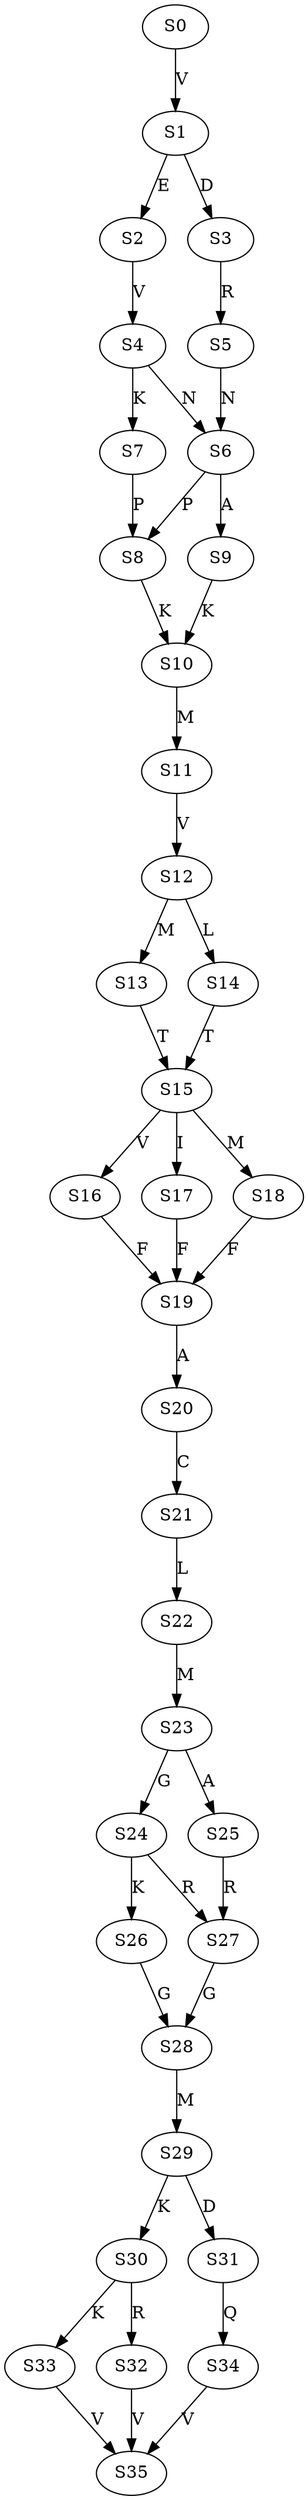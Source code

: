 strict digraph  {
	S0 -> S1 [ label = V ];
	S1 -> S2 [ label = E ];
	S1 -> S3 [ label = D ];
	S2 -> S4 [ label = V ];
	S3 -> S5 [ label = R ];
	S4 -> S6 [ label = N ];
	S4 -> S7 [ label = K ];
	S5 -> S6 [ label = N ];
	S6 -> S8 [ label = P ];
	S6 -> S9 [ label = A ];
	S7 -> S8 [ label = P ];
	S8 -> S10 [ label = K ];
	S9 -> S10 [ label = K ];
	S10 -> S11 [ label = M ];
	S11 -> S12 [ label = V ];
	S12 -> S13 [ label = M ];
	S12 -> S14 [ label = L ];
	S13 -> S15 [ label = T ];
	S14 -> S15 [ label = T ];
	S15 -> S16 [ label = V ];
	S15 -> S17 [ label = I ];
	S15 -> S18 [ label = M ];
	S16 -> S19 [ label = F ];
	S17 -> S19 [ label = F ];
	S18 -> S19 [ label = F ];
	S19 -> S20 [ label = A ];
	S20 -> S21 [ label = C ];
	S21 -> S22 [ label = L ];
	S22 -> S23 [ label = M ];
	S23 -> S24 [ label = G ];
	S23 -> S25 [ label = A ];
	S24 -> S26 [ label = K ];
	S24 -> S27 [ label = R ];
	S25 -> S27 [ label = R ];
	S26 -> S28 [ label = G ];
	S27 -> S28 [ label = G ];
	S28 -> S29 [ label = M ];
	S29 -> S30 [ label = K ];
	S29 -> S31 [ label = D ];
	S30 -> S32 [ label = R ];
	S30 -> S33 [ label = K ];
	S31 -> S34 [ label = Q ];
	S32 -> S35 [ label = V ];
	S33 -> S35 [ label = V ];
	S34 -> S35 [ label = V ];
}
